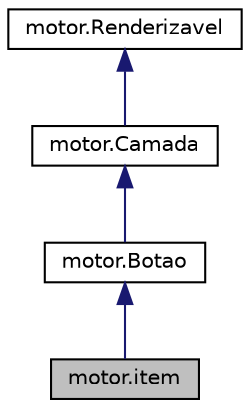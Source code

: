 digraph "motor.item"
{
  edge [fontname="Helvetica",fontsize="10",labelfontname="Helvetica",labelfontsize="10"];
  node [fontname="Helvetica",fontsize="10",shape=record];
  Node1 [label="motor.item",height=0.2,width=0.4,color="black", fillcolor="grey75", style="filled", fontcolor="black"];
  Node2 -> Node1 [dir="back",color="midnightblue",fontsize="10",style="solid",fontname="Helvetica"];
  Node2 [label="motor.Botao",height=0.2,width=0.4,color="black", fillcolor="white", style="filled",URL="$classmotor_1_1Botao.html",tooltip="Representa um botão clicável que contém uma imagem de fundo e texto \ A imagem do Botao já possui fun..."];
  Node3 -> Node2 [dir="back",color="midnightblue",fontsize="10",style="solid",fontname="Helvetica"];
  Node3 [label="motor.Camada",height=0.2,width=0.4,color="black", fillcolor="white", style="filled",URL="$classmotor_1_1Camada.html",tooltip="Representa uma camada na árvore renderização. "];
  Node4 -> Node3 [dir="back",color="midnightblue",fontsize="10",style="solid",fontname="Helvetica"];
  Node4 [label="motor.Renderizavel",height=0.2,width=0.4,color="black", fillcolor="white", style="filled",URL="$classmotor_1_1Renderizavel.html",tooltip="Classe abstrata que contém os atributos básicos de um objeto renderizável. "];
}
